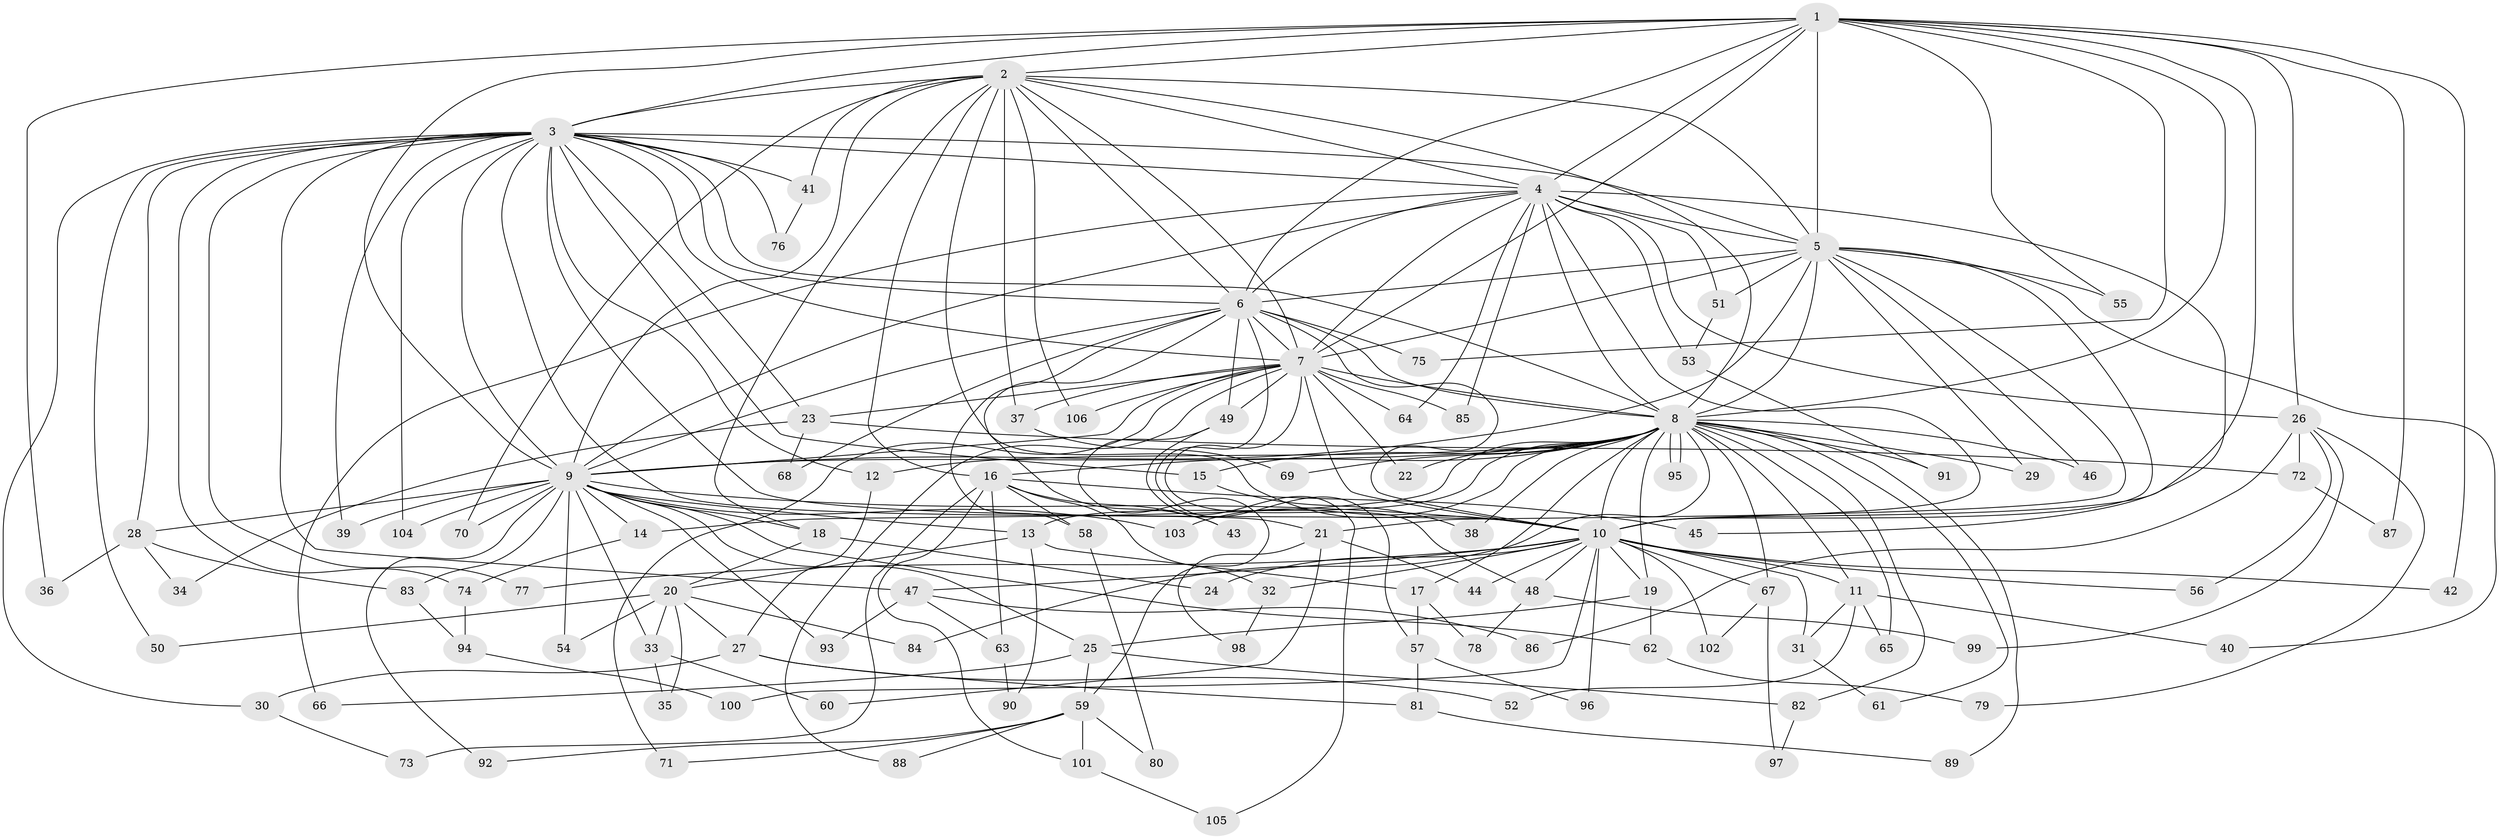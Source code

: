 // Generated by graph-tools (version 1.1) at 2025/43/03/09/25 04:43:35]
// undirected, 106 vertices, 237 edges
graph export_dot {
graph [start="1"]
  node [color=gray90,style=filled];
  1;
  2;
  3;
  4;
  5;
  6;
  7;
  8;
  9;
  10;
  11;
  12;
  13;
  14;
  15;
  16;
  17;
  18;
  19;
  20;
  21;
  22;
  23;
  24;
  25;
  26;
  27;
  28;
  29;
  30;
  31;
  32;
  33;
  34;
  35;
  36;
  37;
  38;
  39;
  40;
  41;
  42;
  43;
  44;
  45;
  46;
  47;
  48;
  49;
  50;
  51;
  52;
  53;
  54;
  55;
  56;
  57;
  58;
  59;
  60;
  61;
  62;
  63;
  64;
  65;
  66;
  67;
  68;
  69;
  70;
  71;
  72;
  73;
  74;
  75;
  76;
  77;
  78;
  79;
  80;
  81;
  82;
  83;
  84;
  85;
  86;
  87;
  88;
  89;
  90;
  91;
  92;
  93;
  94;
  95;
  96;
  97;
  98;
  99;
  100;
  101;
  102;
  103;
  104;
  105;
  106;
  1 -- 2;
  1 -- 3;
  1 -- 4;
  1 -- 5;
  1 -- 6;
  1 -- 7;
  1 -- 8;
  1 -- 9;
  1 -- 10;
  1 -- 26;
  1 -- 36;
  1 -- 42;
  1 -- 55;
  1 -- 75;
  1 -- 87;
  2 -- 3;
  2 -- 4;
  2 -- 5;
  2 -- 6;
  2 -- 7;
  2 -- 8;
  2 -- 9;
  2 -- 10;
  2 -- 16;
  2 -- 18;
  2 -- 37;
  2 -- 41;
  2 -- 70;
  2 -- 106;
  3 -- 4;
  3 -- 5;
  3 -- 6;
  3 -- 7;
  3 -- 8;
  3 -- 9;
  3 -- 10;
  3 -- 12;
  3 -- 15;
  3 -- 21;
  3 -- 23;
  3 -- 28;
  3 -- 30;
  3 -- 39;
  3 -- 41;
  3 -- 47;
  3 -- 50;
  3 -- 74;
  3 -- 76;
  3 -- 77;
  3 -- 104;
  4 -- 5;
  4 -- 6;
  4 -- 7;
  4 -- 8;
  4 -- 9;
  4 -- 10;
  4 -- 26;
  4 -- 45;
  4 -- 51;
  4 -- 53;
  4 -- 64;
  4 -- 66;
  4 -- 85;
  5 -- 6;
  5 -- 7;
  5 -- 8;
  5 -- 9;
  5 -- 10;
  5 -- 21;
  5 -- 29;
  5 -- 40;
  5 -- 46;
  5 -- 51;
  5 -- 55;
  6 -- 7;
  6 -- 8;
  6 -- 9;
  6 -- 10;
  6 -- 43;
  6 -- 49;
  6 -- 57;
  6 -- 58;
  6 -- 68;
  6 -- 75;
  7 -- 8;
  7 -- 9;
  7 -- 10;
  7 -- 22;
  7 -- 23;
  7 -- 37;
  7 -- 48;
  7 -- 49;
  7 -- 64;
  7 -- 71;
  7 -- 85;
  7 -- 88;
  7 -- 106;
  8 -- 9;
  8 -- 10;
  8 -- 11;
  8 -- 12;
  8 -- 13;
  8 -- 14;
  8 -- 15;
  8 -- 16;
  8 -- 17;
  8 -- 19;
  8 -- 22;
  8 -- 29;
  8 -- 38;
  8 -- 46;
  8 -- 61;
  8 -- 65;
  8 -- 67;
  8 -- 69;
  8 -- 82;
  8 -- 84;
  8 -- 89;
  8 -- 91;
  8 -- 95;
  8 -- 95;
  8 -- 103;
  9 -- 10;
  9 -- 13;
  9 -- 14;
  9 -- 18;
  9 -- 25;
  9 -- 28;
  9 -- 33;
  9 -- 39;
  9 -- 54;
  9 -- 62;
  9 -- 70;
  9 -- 83;
  9 -- 92;
  9 -- 93;
  9 -- 103;
  9 -- 104;
  10 -- 11;
  10 -- 19;
  10 -- 24;
  10 -- 31;
  10 -- 32;
  10 -- 42;
  10 -- 44;
  10 -- 47;
  10 -- 48;
  10 -- 56;
  10 -- 67;
  10 -- 77;
  10 -- 96;
  10 -- 100;
  10 -- 102;
  11 -- 31;
  11 -- 40;
  11 -- 52;
  11 -- 65;
  12 -- 27;
  13 -- 17;
  13 -- 20;
  13 -- 90;
  14 -- 74;
  15 -- 38;
  16 -- 32;
  16 -- 43;
  16 -- 45;
  16 -- 58;
  16 -- 63;
  16 -- 73;
  16 -- 101;
  17 -- 57;
  17 -- 78;
  18 -- 20;
  18 -- 24;
  19 -- 25;
  19 -- 62;
  20 -- 27;
  20 -- 33;
  20 -- 35;
  20 -- 50;
  20 -- 54;
  20 -- 84;
  21 -- 44;
  21 -- 60;
  21 -- 98;
  23 -- 34;
  23 -- 68;
  23 -- 72;
  25 -- 59;
  25 -- 66;
  25 -- 82;
  26 -- 56;
  26 -- 72;
  26 -- 79;
  26 -- 86;
  26 -- 99;
  27 -- 30;
  27 -- 52;
  27 -- 81;
  28 -- 34;
  28 -- 36;
  28 -- 83;
  30 -- 73;
  31 -- 61;
  32 -- 98;
  33 -- 35;
  33 -- 60;
  37 -- 69;
  41 -- 76;
  47 -- 63;
  47 -- 86;
  47 -- 93;
  48 -- 78;
  48 -- 99;
  49 -- 59;
  49 -- 105;
  51 -- 53;
  53 -- 91;
  57 -- 81;
  57 -- 96;
  58 -- 80;
  59 -- 71;
  59 -- 80;
  59 -- 88;
  59 -- 92;
  59 -- 101;
  62 -- 79;
  63 -- 90;
  67 -- 97;
  67 -- 102;
  72 -- 87;
  74 -- 94;
  81 -- 89;
  82 -- 97;
  83 -- 94;
  94 -- 100;
  101 -- 105;
}
